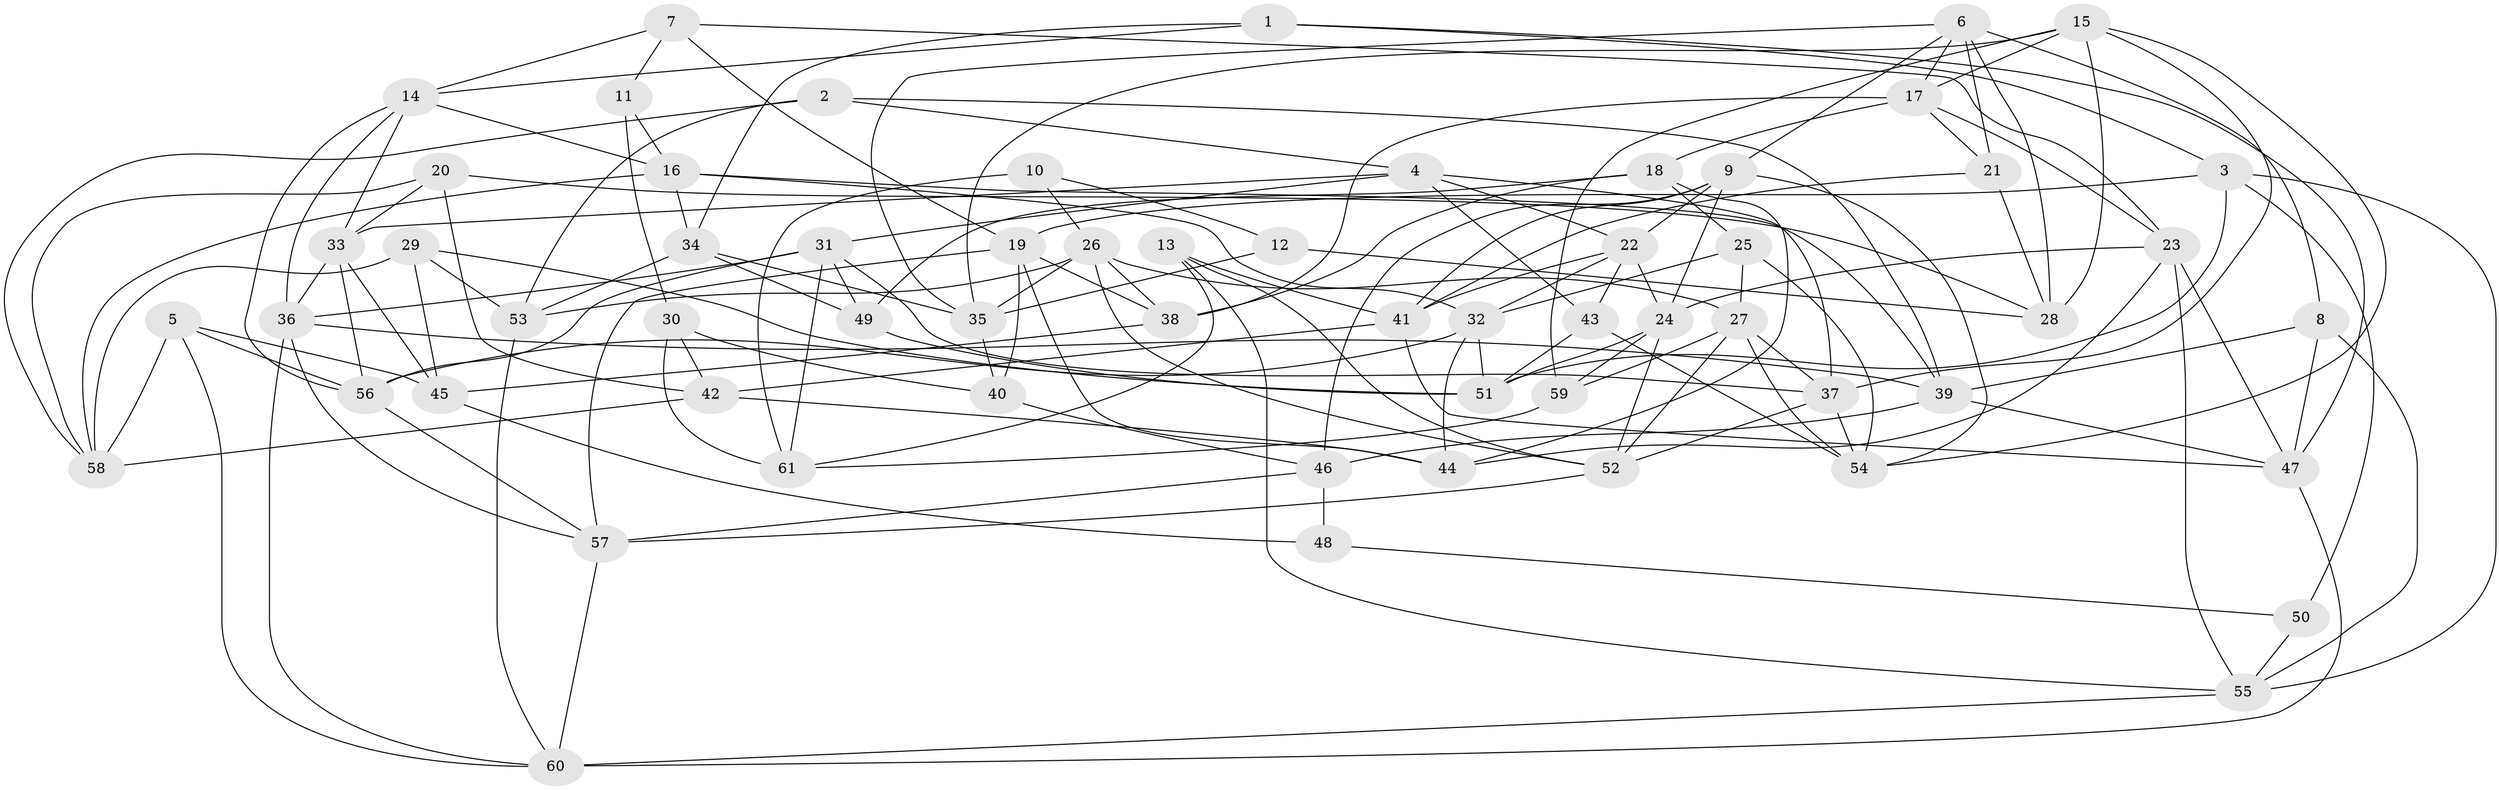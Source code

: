 // original degree distribution, {4: 1.0}
// Generated by graph-tools (version 1.1) at 2025/38/03/04/25 23:38:16]
// undirected, 61 vertices, 155 edges
graph export_dot {
  node [color=gray90,style=filled];
  1;
  2;
  3;
  4;
  5;
  6;
  7;
  8;
  9;
  10;
  11;
  12;
  13;
  14;
  15;
  16;
  17;
  18;
  19;
  20;
  21;
  22;
  23;
  24;
  25;
  26;
  27;
  28;
  29;
  30;
  31;
  32;
  33;
  34;
  35;
  36;
  37;
  38;
  39;
  40;
  41;
  42;
  43;
  44;
  45;
  46;
  47;
  48;
  49;
  50;
  51;
  52;
  53;
  54;
  55;
  56;
  57;
  58;
  59;
  60;
  61;
  1 -- 3 [weight=1.0];
  1 -- 14 [weight=1.0];
  1 -- 34 [weight=1.0];
  1 -- 47 [weight=1.0];
  2 -- 4 [weight=1.0];
  2 -- 39 [weight=1.0];
  2 -- 53 [weight=1.0];
  2 -- 58 [weight=1.0];
  3 -- 19 [weight=1.0];
  3 -- 50 [weight=2.0];
  3 -- 51 [weight=1.0];
  3 -- 55 [weight=1.0];
  4 -- 22 [weight=1.0];
  4 -- 31 [weight=1.0];
  4 -- 33 [weight=1.0];
  4 -- 37 [weight=1.0];
  4 -- 43 [weight=1.0];
  5 -- 45 [weight=1.0];
  5 -- 56 [weight=1.0];
  5 -- 58 [weight=1.0];
  5 -- 60 [weight=1.0];
  6 -- 8 [weight=1.0];
  6 -- 9 [weight=1.0];
  6 -- 17 [weight=1.0];
  6 -- 21 [weight=1.0];
  6 -- 28 [weight=1.0];
  6 -- 35 [weight=1.0];
  7 -- 11 [weight=1.0];
  7 -- 14 [weight=1.0];
  7 -- 19 [weight=1.0];
  7 -- 23 [weight=1.0];
  8 -- 39 [weight=1.0];
  8 -- 47 [weight=1.0];
  8 -- 55 [weight=1.0];
  9 -- 22 [weight=1.0];
  9 -- 24 [weight=1.0];
  9 -- 41 [weight=1.0];
  9 -- 46 [weight=1.0];
  9 -- 54 [weight=1.0];
  10 -- 12 [weight=1.0];
  10 -- 26 [weight=1.0];
  10 -- 61 [weight=2.0];
  11 -- 16 [weight=1.0];
  11 -- 30 [weight=2.0];
  12 -- 28 [weight=2.0];
  12 -- 35 [weight=1.0];
  13 -- 41 [weight=1.0];
  13 -- 52 [weight=1.0];
  13 -- 55 [weight=1.0];
  13 -- 61 [weight=1.0];
  14 -- 16 [weight=1.0];
  14 -- 33 [weight=1.0];
  14 -- 36 [weight=1.0];
  14 -- 56 [weight=1.0];
  15 -- 17 [weight=1.0];
  15 -- 28 [weight=1.0];
  15 -- 35 [weight=1.0];
  15 -- 37 [weight=1.0];
  15 -- 54 [weight=1.0];
  15 -- 59 [weight=1.0];
  16 -- 32 [weight=1.0];
  16 -- 34 [weight=1.0];
  16 -- 39 [weight=1.0];
  16 -- 58 [weight=1.0];
  17 -- 18 [weight=1.0];
  17 -- 21 [weight=1.0];
  17 -- 23 [weight=1.0];
  17 -- 38 [weight=1.0];
  18 -- 25 [weight=1.0];
  18 -- 38 [weight=1.0];
  18 -- 44 [weight=2.0];
  18 -- 49 [weight=1.0];
  19 -- 38 [weight=1.0];
  19 -- 40 [weight=1.0];
  19 -- 44 [weight=1.0];
  19 -- 57 [weight=1.0];
  20 -- 28 [weight=1.0];
  20 -- 33 [weight=1.0];
  20 -- 42 [weight=1.0];
  20 -- 58 [weight=1.0];
  21 -- 28 [weight=1.0];
  21 -- 41 [weight=1.0];
  22 -- 24 [weight=1.0];
  22 -- 32 [weight=1.0];
  22 -- 41 [weight=1.0];
  22 -- 43 [weight=1.0];
  23 -- 24 [weight=1.0];
  23 -- 44 [weight=1.0];
  23 -- 47 [weight=1.0];
  23 -- 55 [weight=1.0];
  24 -- 51 [weight=1.0];
  24 -- 52 [weight=1.0];
  24 -- 59 [weight=1.0];
  25 -- 27 [weight=1.0];
  25 -- 32 [weight=1.0];
  25 -- 54 [weight=1.0];
  26 -- 27 [weight=1.0];
  26 -- 35 [weight=1.0];
  26 -- 38 [weight=1.0];
  26 -- 52 [weight=1.0];
  26 -- 53 [weight=1.0];
  27 -- 37 [weight=1.0];
  27 -- 52 [weight=1.0];
  27 -- 54 [weight=1.0];
  27 -- 59 [weight=1.0];
  29 -- 45 [weight=1.0];
  29 -- 51 [weight=1.0];
  29 -- 53 [weight=1.0];
  29 -- 58 [weight=1.0];
  30 -- 40 [weight=1.0];
  30 -- 42 [weight=2.0];
  30 -- 61 [weight=1.0];
  31 -- 36 [weight=1.0];
  31 -- 37 [weight=1.0];
  31 -- 49 [weight=1.0];
  31 -- 56 [weight=1.0];
  31 -- 61 [weight=1.0];
  32 -- 44 [weight=1.0];
  32 -- 51 [weight=1.0];
  32 -- 56 [weight=1.0];
  33 -- 36 [weight=1.0];
  33 -- 45 [weight=1.0];
  33 -- 56 [weight=1.0];
  34 -- 35 [weight=1.0];
  34 -- 49 [weight=1.0];
  34 -- 53 [weight=2.0];
  35 -- 40 [weight=1.0];
  36 -- 39 [weight=1.0];
  36 -- 57 [weight=1.0];
  36 -- 60 [weight=1.0];
  37 -- 52 [weight=1.0];
  37 -- 54 [weight=1.0];
  38 -- 45 [weight=2.0];
  39 -- 46 [weight=1.0];
  39 -- 47 [weight=1.0];
  40 -- 46 [weight=1.0];
  41 -- 42 [weight=1.0];
  41 -- 47 [weight=1.0];
  42 -- 44 [weight=1.0];
  42 -- 58 [weight=1.0];
  43 -- 51 [weight=1.0];
  43 -- 54 [weight=1.0];
  45 -- 48 [weight=1.0];
  46 -- 48 [weight=2.0];
  46 -- 57 [weight=1.0];
  47 -- 60 [weight=1.0];
  48 -- 50 [weight=1.0];
  49 -- 51 [weight=1.0];
  50 -- 55 [weight=1.0];
  52 -- 57 [weight=1.0];
  53 -- 60 [weight=1.0];
  55 -- 60 [weight=1.0];
  56 -- 57 [weight=1.0];
  57 -- 60 [weight=1.0];
  59 -- 61 [weight=1.0];
}
